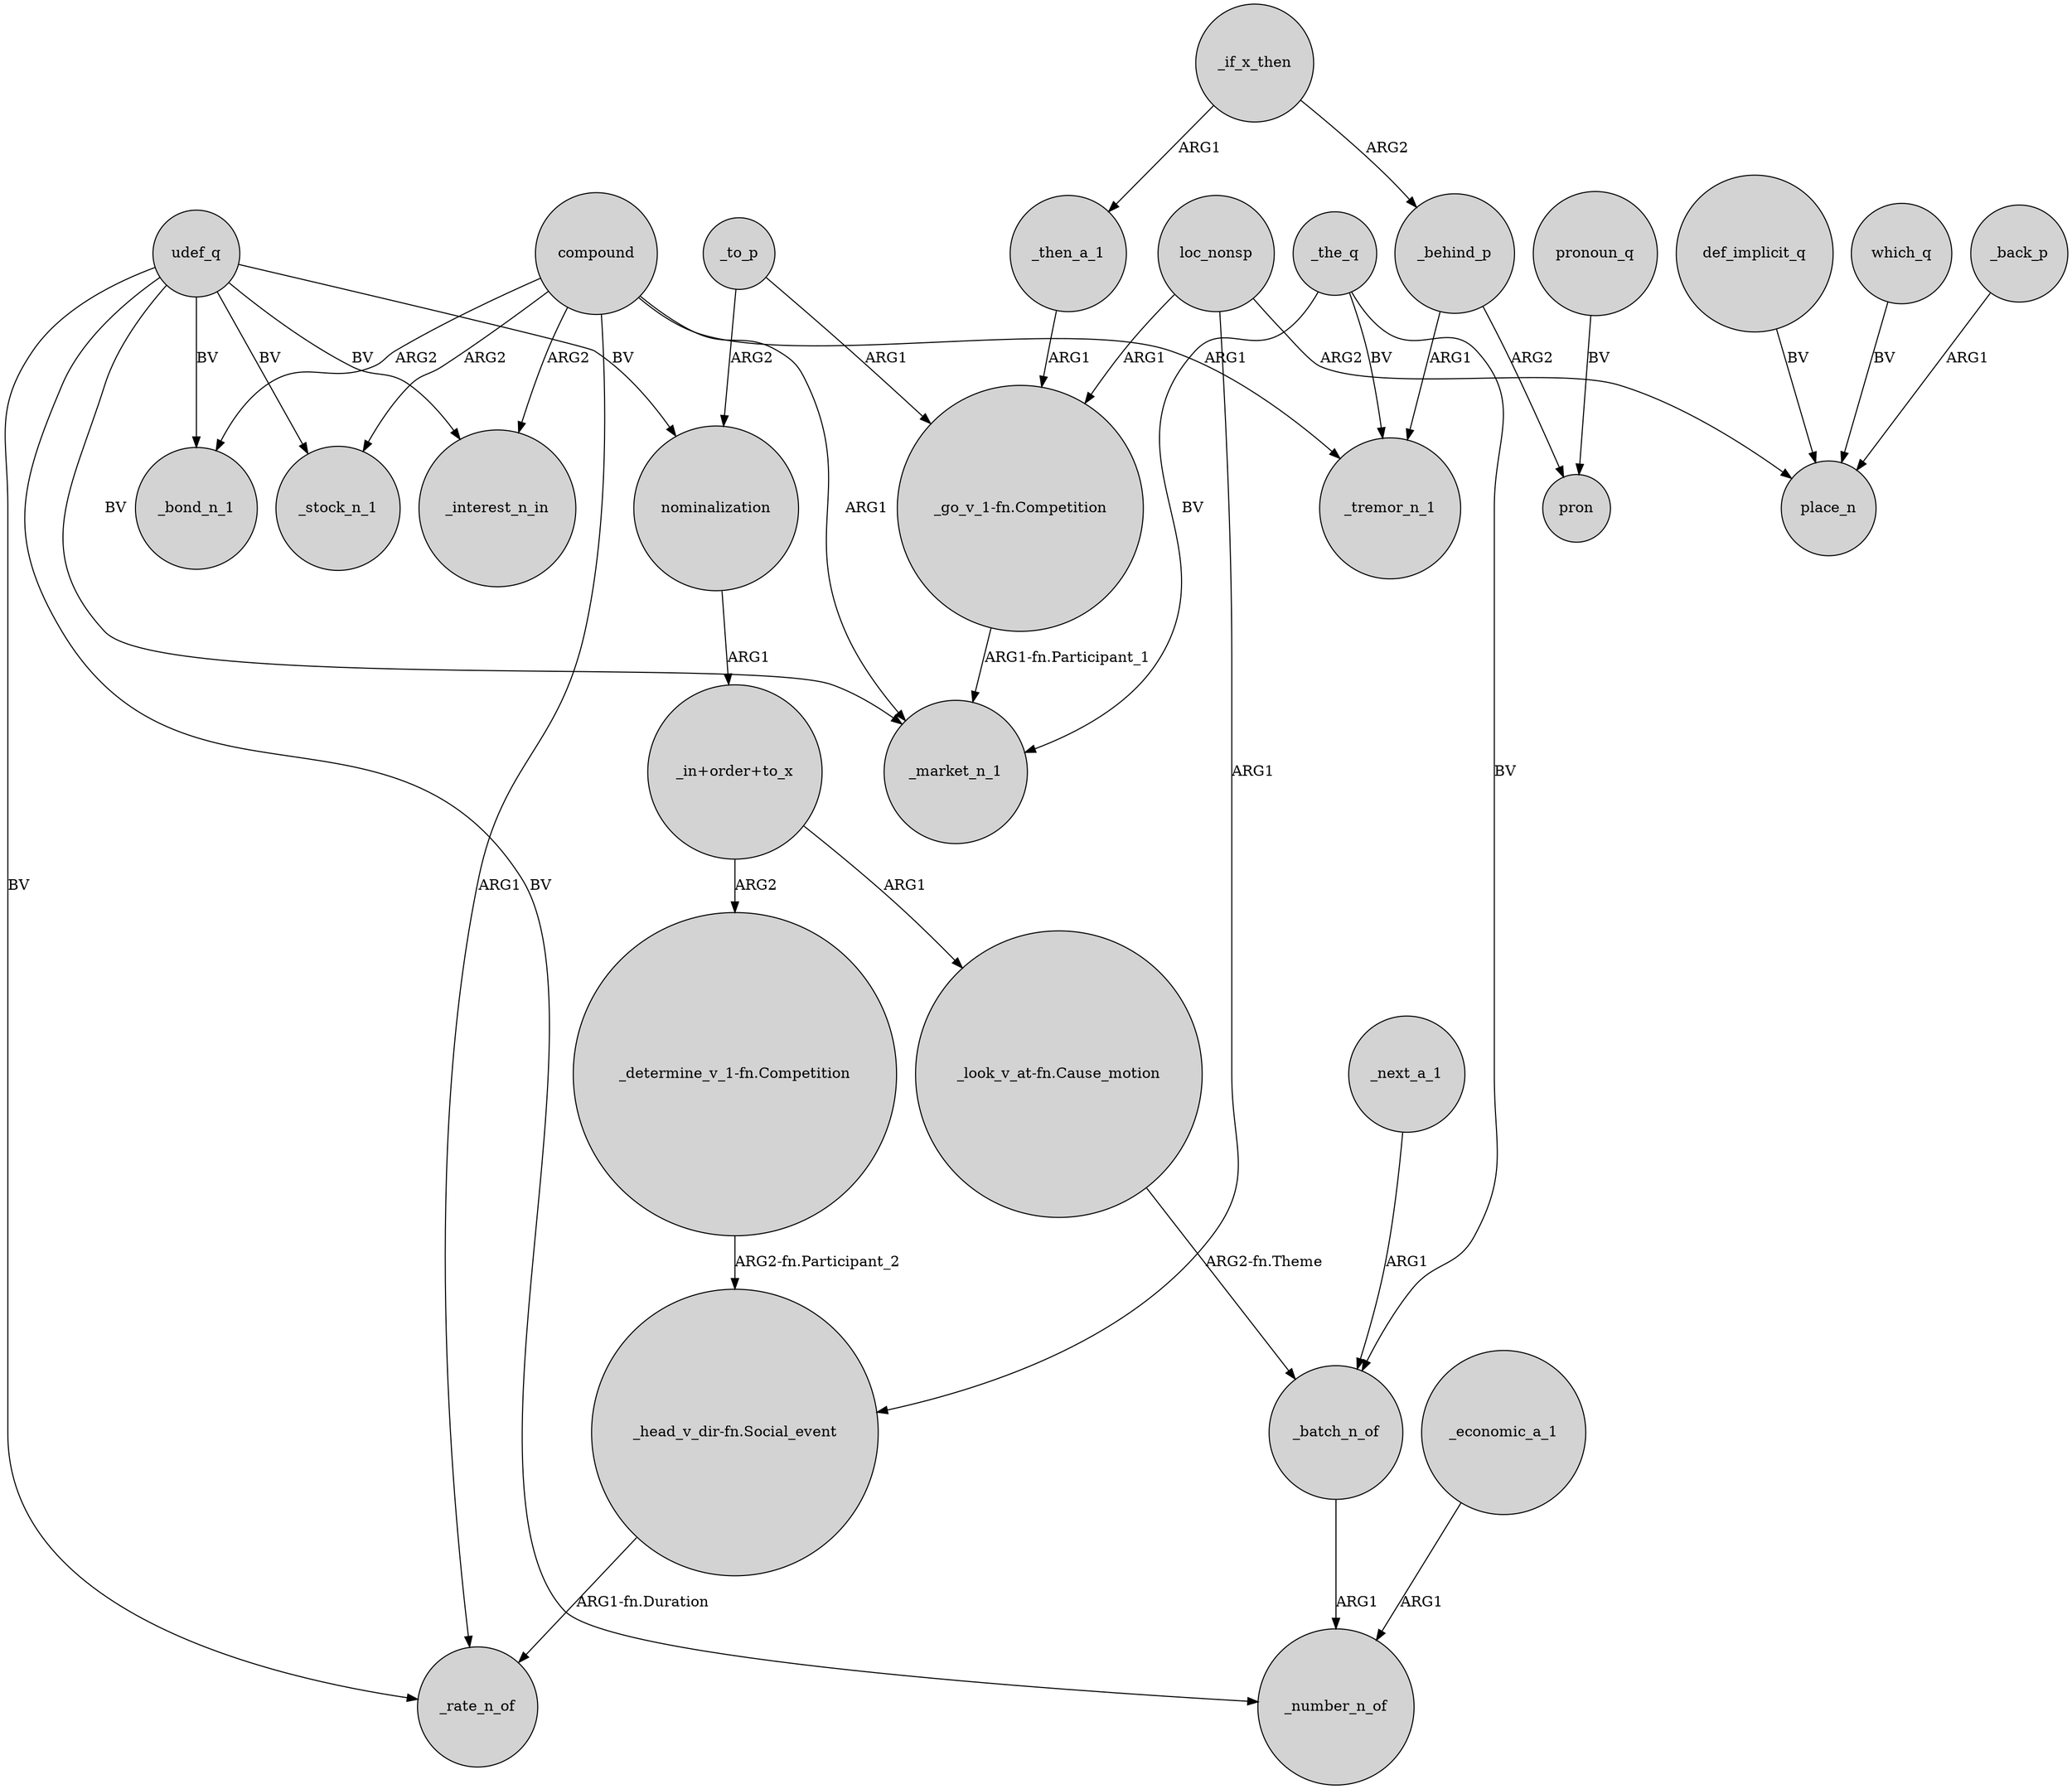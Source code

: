 digraph {
	node [shape=circle style=filled]
	nominalization -> "_in+order+to_x" [label=ARG1]
	"_head_v_dir-fn.Social_event" -> _rate_n_of [label="ARG1-fn.Duration"]
	loc_nonsp -> "_go_v_1-fn.Competition" [label=ARG1]
	udef_q -> _market_n_1 [label=BV]
	loc_nonsp -> "_head_v_dir-fn.Social_event" [label=ARG1]
	udef_q -> _bond_n_1 [label=BV]
	def_implicit_q -> place_n [label=BV]
	"_go_v_1-fn.Competition" -> _market_n_1 [label="ARG1-fn.Participant_1"]
	udef_q -> nominalization [label=BV]
	"_look_v_at-fn.Cause_motion" -> _batch_n_of [label="ARG2-fn.Theme"]
	_if_x_then -> _then_a_1 [label=ARG1]
	compound -> _tremor_n_1 [label=ARG1]
	compound -> _bond_n_1 [label=ARG2]
	compound -> _rate_n_of [label=ARG1]
	udef_q -> _rate_n_of [label=BV]
	which_q -> place_n [label=BV]
	_if_x_then -> _behind_p [label=ARG2]
	_the_q -> _market_n_1 [label=BV]
	_to_p -> nominalization [label=ARG2]
	pronoun_q -> pron [label=BV]
	udef_q -> _stock_n_1 [label=BV]
	_batch_n_of -> _number_n_of [label=ARG1]
	_back_p -> place_n [label=ARG1]
	_behind_p -> pron [label=ARG2]
	compound -> _stock_n_1 [label=ARG2]
	udef_q -> _number_n_of [label=BV]
	_the_q -> _batch_n_of [label=BV]
	_the_q -> _tremor_n_1 [label=BV]
	_to_p -> "_go_v_1-fn.Competition" [label=ARG1]
	_then_a_1 -> "_go_v_1-fn.Competition" [label=ARG1]
	loc_nonsp -> place_n [label=ARG2]
	udef_q -> _interest_n_in [label=BV]
	"_determine_v_1-fn.Competition" -> "_head_v_dir-fn.Social_event" [label="ARG2-fn.Participant_2"]
	_behind_p -> _tremor_n_1 [label=ARG1]
	_next_a_1 -> _batch_n_of [label=ARG1]
	compound -> _market_n_1 [label=ARG1]
	_economic_a_1 -> _number_n_of [label=ARG1]
	"_in+order+to_x" -> "_determine_v_1-fn.Competition" [label=ARG2]
	"_in+order+to_x" -> "_look_v_at-fn.Cause_motion" [label=ARG1]
	compound -> _interest_n_in [label=ARG2]
}
